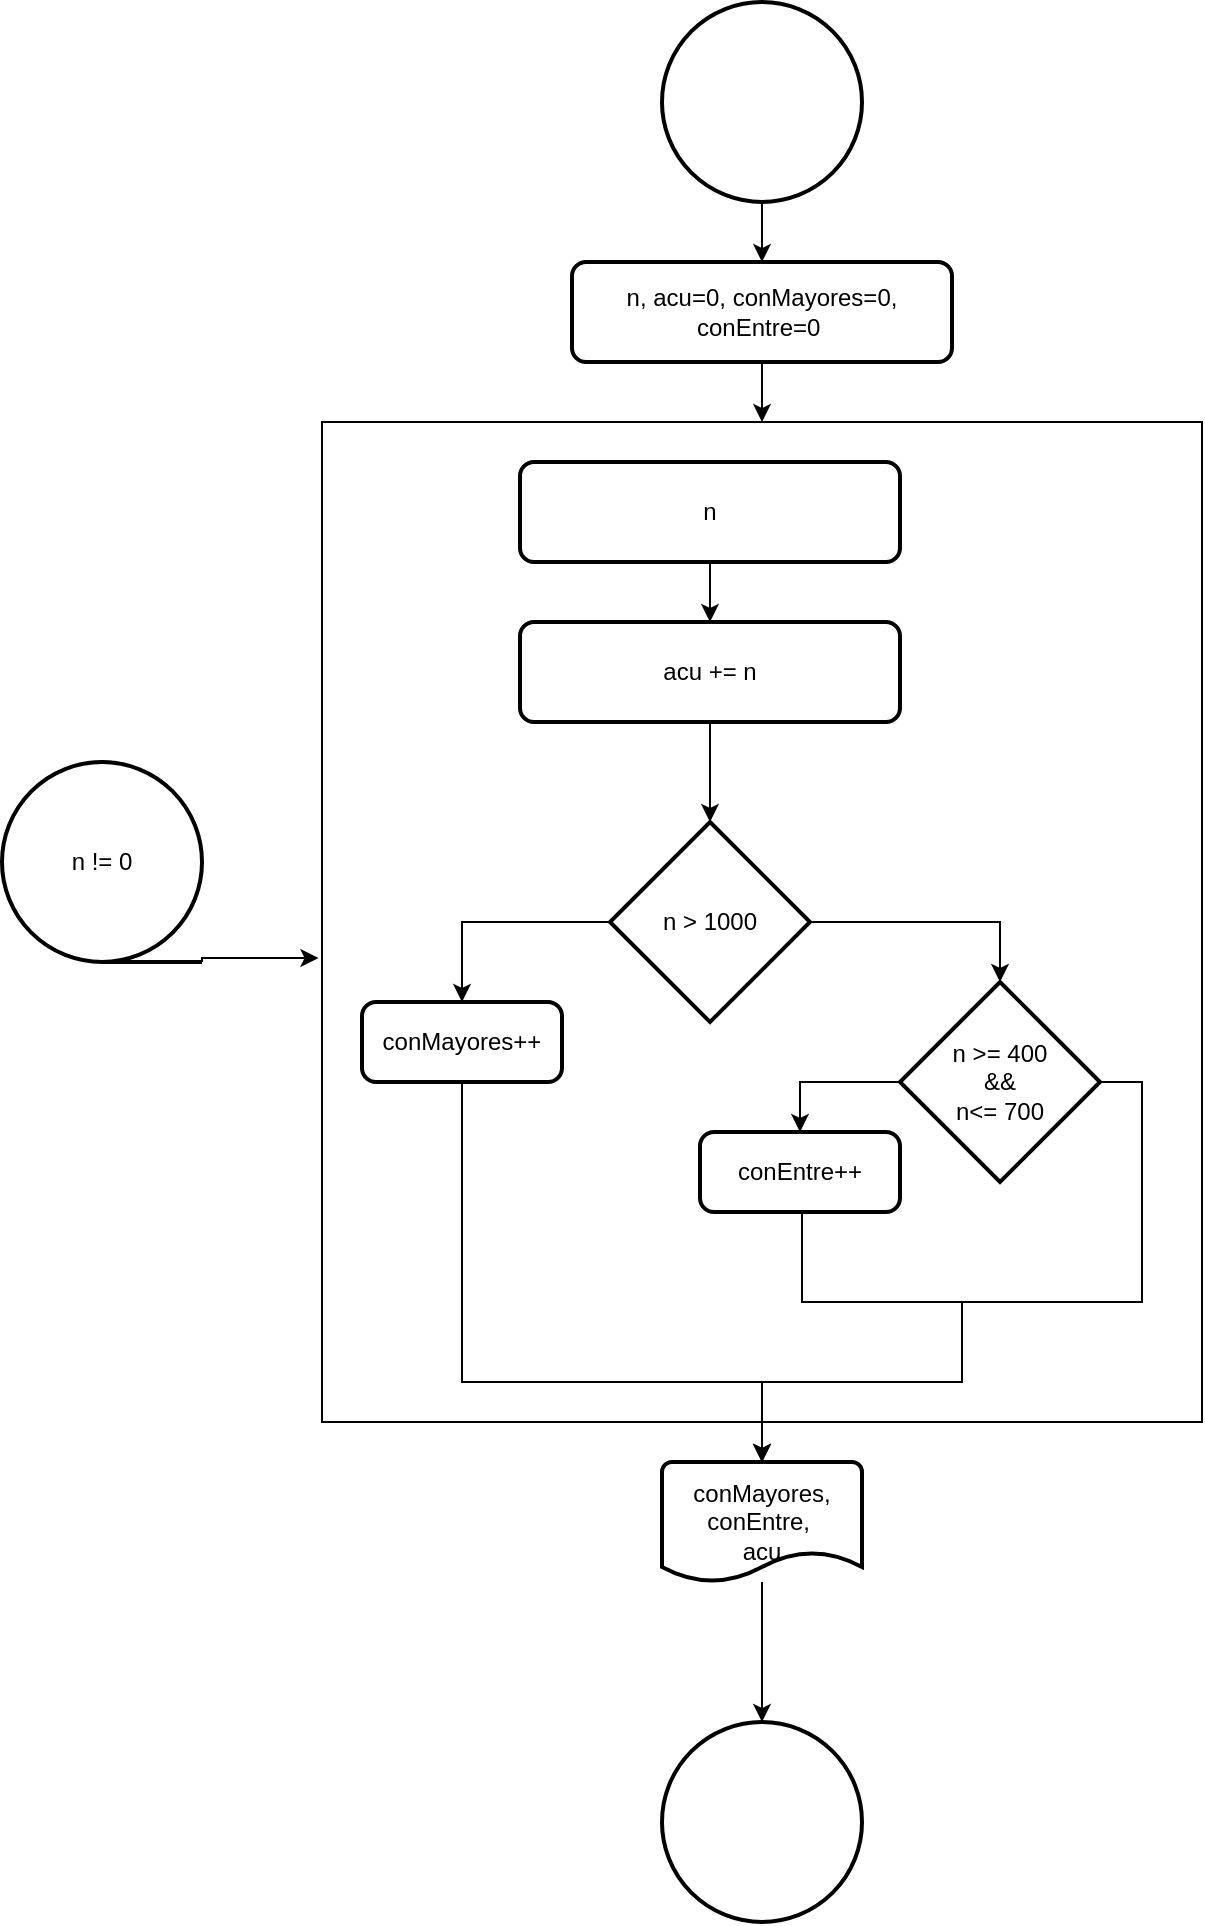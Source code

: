<mxfile version="20.2.3" type="device"><diagram id="z_ngDJWCSXClmTW0gBas" name="Página-1"><mxGraphModel dx="674" dy="2074" grid="1" gridSize="10" guides="1" tooltips="1" connect="1" arrows="1" fold="1" page="1" pageScale="1" pageWidth="827" pageHeight="1169" math="0" shadow="0"><root><mxCell id="0"/><mxCell id="1" parent="0"/><mxCell id="8F1tslEn_DnEn56h-BUW-5" style="edgeStyle=orthogonalEdgeStyle;rounded=0;orthogonalLoop=1;jettySize=auto;html=1;entryX=0.5;entryY=0;entryDx=0;entryDy=0;" parent="1" source="8F1tslEn_DnEn56h-BUW-1" target="8F1tslEn_DnEn56h-BUW-4" edge="1"><mxGeometry relative="1" as="geometry"/></mxCell><mxCell id="8F1tslEn_DnEn56h-BUW-1" value="" style="strokeWidth=2;html=1;shape=mxgraph.flowchart.start_2;whiteSpace=wrap;" parent="1" vertex="1"><mxGeometry x="440" width="100" height="100" as="geometry"/></mxCell><mxCell id="8F1tslEn_DnEn56h-BUW-2" value="" style="strokeWidth=2;html=1;shape=mxgraph.flowchart.start_2;whiteSpace=wrap;" parent="1" vertex="1"><mxGeometry x="440" y="860" width="100" height="100" as="geometry"/></mxCell><mxCell id="8F1tslEn_DnEn56h-BUW-28" style="edgeStyle=orthogonalEdgeStyle;rounded=0;orthogonalLoop=1;jettySize=auto;html=1;exitX=1;exitY=1;exitDx=0;exitDy=0;exitPerimeter=0;entryX=-0.004;entryY=0.536;entryDx=0;entryDy=0;entryPerimeter=0;" parent="1" source="8F1tslEn_DnEn56h-BUW-3" target="8F1tslEn_DnEn56h-BUW-27" edge="1"><mxGeometry relative="1" as="geometry"><Array as="points"><mxPoint x="210" y="478"/></Array></mxGeometry></mxCell><mxCell id="8F1tslEn_DnEn56h-BUW-3" value="n != 0" style="strokeWidth=2;html=1;shape=mxgraph.flowchart.sequential_data;whiteSpace=wrap;" parent="1" vertex="1"><mxGeometry x="110" y="380" width="100" height="100" as="geometry"/></mxCell><mxCell id="8F1tslEn_DnEn56h-BUW-26" style="edgeStyle=orthogonalEdgeStyle;rounded=0;orthogonalLoop=1;jettySize=auto;html=1;" parent="1" source="8F1tslEn_DnEn56h-BUW-4" target="8F1tslEn_DnEn56h-BUW-23" edge="1"><mxGeometry relative="1" as="geometry"/></mxCell><mxCell id="8F1tslEn_DnEn56h-BUW-4" value="n, acu=0, conMayores=0, conEntre=0&amp;nbsp;" style="rounded=1;whiteSpace=wrap;html=1;absoluteArcSize=1;arcSize=14;strokeWidth=2;" parent="1" vertex="1"><mxGeometry x="395" y="130" width="190" height="50" as="geometry"/></mxCell><mxCell id="8F1tslEn_DnEn56h-BUW-24" style="edgeStyle=orthogonalEdgeStyle;rounded=0;orthogonalLoop=1;jettySize=auto;html=1;entryX=0.5;entryY=0;entryDx=0;entryDy=0;" parent="1" source="8F1tslEn_DnEn56h-BUW-6" target="8F1tslEn_DnEn56h-BUW-7" edge="1"><mxGeometry relative="1" as="geometry"/></mxCell><mxCell id="8F1tslEn_DnEn56h-BUW-6" value="n" style="rounded=1;whiteSpace=wrap;html=1;absoluteArcSize=1;arcSize=14;strokeWidth=2;" parent="1" vertex="1"><mxGeometry x="369" y="230" width="190" height="50" as="geometry"/></mxCell><mxCell id="8F1tslEn_DnEn56h-BUW-25" style="edgeStyle=orthogonalEdgeStyle;rounded=0;orthogonalLoop=1;jettySize=auto;html=1;entryX=0.5;entryY=0;entryDx=0;entryDy=0;entryPerimeter=0;" parent="1" source="8F1tslEn_DnEn56h-BUW-7" target="8F1tslEn_DnEn56h-BUW-8" edge="1"><mxGeometry relative="1" as="geometry"/></mxCell><mxCell id="8F1tslEn_DnEn56h-BUW-7" value="acu += n&lt;br&gt;" style="rounded=1;whiteSpace=wrap;html=1;absoluteArcSize=1;arcSize=14;strokeWidth=2;" parent="1" vertex="1"><mxGeometry x="369" y="310" width="190" height="50" as="geometry"/></mxCell><mxCell id="8F1tslEn_DnEn56h-BUW-10" style="edgeStyle=orthogonalEdgeStyle;rounded=0;orthogonalLoop=1;jettySize=auto;html=1;entryX=0.5;entryY=0;entryDx=0;entryDy=0;" parent="1" source="8F1tslEn_DnEn56h-BUW-8" target="8F1tslEn_DnEn56h-BUW-9" edge="1"><mxGeometry relative="1" as="geometry"/></mxCell><mxCell id="8F1tslEn_DnEn56h-BUW-14" style="edgeStyle=orthogonalEdgeStyle;rounded=0;orthogonalLoop=1;jettySize=auto;html=1;entryX=0.5;entryY=0;entryDx=0;entryDy=0;entryPerimeter=0;" parent="1" source="8F1tslEn_DnEn56h-BUW-8" target="8F1tslEn_DnEn56h-BUW-13" edge="1"><mxGeometry relative="1" as="geometry"/></mxCell><mxCell id="8F1tslEn_DnEn56h-BUW-8" value="n &amp;gt; 1000" style="strokeWidth=2;html=1;shape=mxgraph.flowchart.decision;whiteSpace=wrap;" parent="1" vertex="1"><mxGeometry x="414" y="410" width="100" height="100" as="geometry"/></mxCell><mxCell id="8F1tslEn_DnEn56h-BUW-12" style="edgeStyle=orthogonalEdgeStyle;rounded=0;orthogonalLoop=1;jettySize=auto;html=1;" parent="1" source="8F1tslEn_DnEn56h-BUW-9" edge="1"><mxGeometry relative="1" as="geometry"><mxPoint x="490" y="730" as="targetPoint"/><Array as="points"><mxPoint x="340" y="690"/><mxPoint x="490" y="690"/><mxPoint x="490" y="730"/></Array></mxGeometry></mxCell><mxCell id="8F1tslEn_DnEn56h-BUW-9" value="conMayores++" style="rounded=1;whiteSpace=wrap;html=1;absoluteArcSize=1;arcSize=14;strokeWidth=2;" parent="1" vertex="1"><mxGeometry x="290" y="500" width="100" height="40" as="geometry"/></mxCell><mxCell id="8F1tslEn_DnEn56h-BUW-16" style="edgeStyle=orthogonalEdgeStyle;rounded=0;orthogonalLoop=1;jettySize=auto;html=1;entryX=0.5;entryY=0;entryDx=0;entryDy=0;" parent="1" source="8F1tslEn_DnEn56h-BUW-13" target="8F1tslEn_DnEn56h-BUW-15" edge="1"><mxGeometry relative="1" as="geometry"><Array as="points"><mxPoint x="509" y="540"/></Array></mxGeometry></mxCell><mxCell id="8F1tslEn_DnEn56h-BUW-18" style="edgeStyle=orthogonalEdgeStyle;rounded=0;orthogonalLoop=1;jettySize=auto;html=1;" parent="1" source="8F1tslEn_DnEn56h-BUW-13" edge="1"><mxGeometry relative="1" as="geometry"><mxPoint x="490" y="730" as="targetPoint"/><Array as="points"><mxPoint x="680" y="540"/><mxPoint x="680" y="650"/><mxPoint x="590" y="650"/><mxPoint x="590" y="690"/><mxPoint x="490" y="690"/><mxPoint x="490" y="730"/></Array></mxGeometry></mxCell><mxCell id="8F1tslEn_DnEn56h-BUW-13" value="n &amp;gt;= 400&lt;br&gt;&amp;amp;&amp;amp;&lt;br&gt;n&amp;lt;= 700" style="strokeWidth=2;html=1;shape=mxgraph.flowchart.decision;whiteSpace=wrap;" parent="1" vertex="1"><mxGeometry x="559" y="490" width="100" height="100" as="geometry"/></mxCell><mxCell id="8F1tslEn_DnEn56h-BUW-17" style="edgeStyle=orthogonalEdgeStyle;rounded=0;orthogonalLoop=1;jettySize=auto;html=1;" parent="1" source="8F1tslEn_DnEn56h-BUW-15" edge="1"><mxGeometry relative="1" as="geometry"><mxPoint x="490" y="730" as="targetPoint"/><Array as="points"><mxPoint x="510" y="650"/><mxPoint x="590" y="650"/><mxPoint x="590" y="690"/><mxPoint x="490" y="690"/><mxPoint x="490" y="730"/></Array></mxGeometry></mxCell><mxCell id="8F1tslEn_DnEn56h-BUW-15" value="conEntre++" style="rounded=1;whiteSpace=wrap;html=1;absoluteArcSize=1;arcSize=14;strokeWidth=2;" parent="1" vertex="1"><mxGeometry x="459" y="565" width="100" height="40" as="geometry"/></mxCell><mxCell id="8F1tslEn_DnEn56h-BUW-22" style="edgeStyle=orthogonalEdgeStyle;rounded=0;orthogonalLoop=1;jettySize=auto;html=1;" parent="1" source="8F1tslEn_DnEn56h-BUW-19" target="8F1tslEn_DnEn56h-BUW-2" edge="1"><mxGeometry relative="1" as="geometry"/></mxCell><mxCell id="8F1tslEn_DnEn56h-BUW-19" value="conMayores, conEntre,&amp;nbsp;&lt;br&gt;acu" style="strokeWidth=2;html=1;shape=mxgraph.flowchart.document2;whiteSpace=wrap;size=0.25;" parent="1" vertex="1"><mxGeometry x="440" y="730" width="100" height="60" as="geometry"/></mxCell><mxCell id="8F1tslEn_DnEn56h-BUW-23" value="" style="shape=partialRectangle;whiteSpace=wrap;html=1;bottom=0;right=0;fillColor=none;" parent="1" vertex="1"><mxGeometry x="270" y="210" width="440" height="500" as="geometry"/></mxCell><mxCell id="8F1tslEn_DnEn56h-BUW-27" value="" style="shape=partialRectangle;whiteSpace=wrap;html=1;top=0;left=0;fillColor=none;" parent="1" vertex="1"><mxGeometry x="270" y="210" width="440" height="500" as="geometry"/></mxCell></root></mxGraphModel></diagram></mxfile>